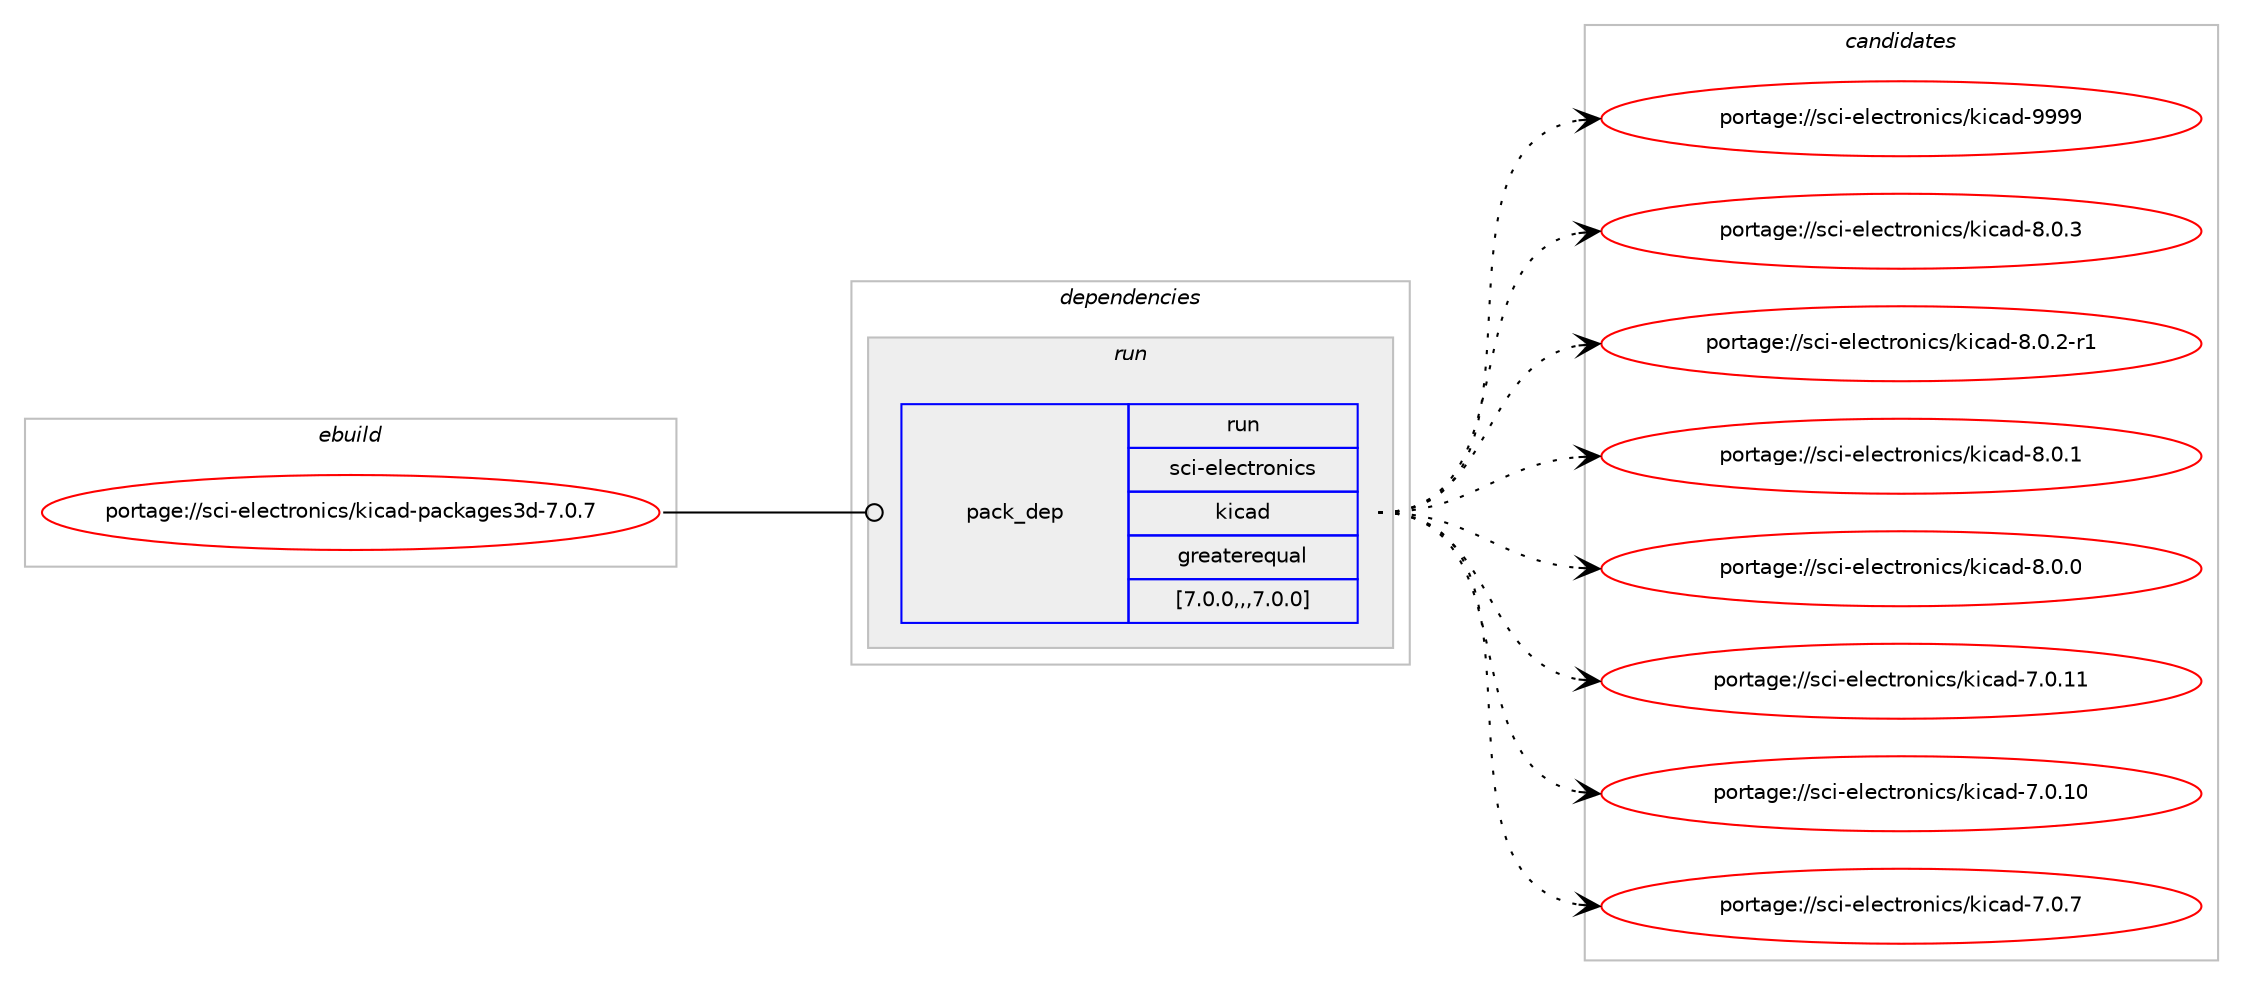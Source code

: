 digraph prolog {

# *************
# Graph options
# *************

newrank=true;
concentrate=true;
compound=true;
graph [rankdir=LR,fontname=Helvetica,fontsize=10,ranksep=1.5];#, ranksep=2.5, nodesep=0.2];
edge  [arrowhead=vee];
node  [fontname=Helvetica,fontsize=10];

# **********
# The ebuild
# **********

subgraph cluster_leftcol {
color=gray;
label=<<i>ebuild</i>>;
id [label="portage://sci-electronics/kicad-packages3d-7.0.7", color=red, width=4, href="../sci-electronics/kicad-packages3d-7.0.7.svg"];
}

# ****************
# The dependencies
# ****************

subgraph cluster_midcol {
color=gray;
label=<<i>dependencies</i>>;
subgraph cluster_compile {
fillcolor="#eeeeee";
style=filled;
label=<<i>compile</i>>;
}
subgraph cluster_compileandrun {
fillcolor="#eeeeee";
style=filled;
label=<<i>compile and run</i>>;
}
subgraph cluster_run {
fillcolor="#eeeeee";
style=filled;
label=<<i>run</i>>;
subgraph pack287792 {
dependency395064 [label=<<TABLE BORDER="0" CELLBORDER="1" CELLSPACING="0" CELLPADDING="4" WIDTH="220"><TR><TD ROWSPAN="6" CELLPADDING="30">pack_dep</TD></TR><TR><TD WIDTH="110">run</TD></TR><TR><TD>sci-electronics</TD></TR><TR><TD>kicad</TD></TR><TR><TD>greaterequal</TD></TR><TR><TD>[7.0.0,,,7.0.0]</TD></TR></TABLE>>, shape=none, color=blue];
}
id:e -> dependency395064:w [weight=20,style="solid",arrowhead="odot"];
}
}

# **************
# The candidates
# **************

subgraph cluster_choices {
rank=same;
color=gray;
label=<<i>candidates</i>>;

subgraph choice287792 {
color=black;
nodesep=1;
choice115991054510110810199116114111110105991154710710599971004557575757 [label="portage://sci-electronics/kicad-9999", color=red, width=4,href="../sci-electronics/kicad-9999.svg"];
choice11599105451011081019911611411111010599115471071059997100455646484651 [label="portage://sci-electronics/kicad-8.0.3", color=red, width=4,href="../sci-electronics/kicad-8.0.3.svg"];
choice115991054510110810199116114111110105991154710710599971004556464846504511449 [label="portage://sci-electronics/kicad-8.0.2-r1", color=red, width=4,href="../sci-electronics/kicad-8.0.2-r1.svg"];
choice11599105451011081019911611411111010599115471071059997100455646484649 [label="portage://sci-electronics/kicad-8.0.1", color=red, width=4,href="../sci-electronics/kicad-8.0.1.svg"];
choice11599105451011081019911611411111010599115471071059997100455646484648 [label="portage://sci-electronics/kicad-8.0.0", color=red, width=4,href="../sci-electronics/kicad-8.0.0.svg"];
choice1159910545101108101991161141111101059911547107105999710045554648464949 [label="portage://sci-electronics/kicad-7.0.11", color=red, width=4,href="../sci-electronics/kicad-7.0.11.svg"];
choice1159910545101108101991161141111101059911547107105999710045554648464948 [label="portage://sci-electronics/kicad-7.0.10", color=red, width=4,href="../sci-electronics/kicad-7.0.10.svg"];
choice11599105451011081019911611411111010599115471071059997100455546484655 [label="portage://sci-electronics/kicad-7.0.7", color=red, width=4,href="../sci-electronics/kicad-7.0.7.svg"];
dependency395064:e -> choice115991054510110810199116114111110105991154710710599971004557575757:w [style=dotted,weight="100"];
dependency395064:e -> choice11599105451011081019911611411111010599115471071059997100455646484651:w [style=dotted,weight="100"];
dependency395064:e -> choice115991054510110810199116114111110105991154710710599971004556464846504511449:w [style=dotted,weight="100"];
dependency395064:e -> choice11599105451011081019911611411111010599115471071059997100455646484649:w [style=dotted,weight="100"];
dependency395064:e -> choice11599105451011081019911611411111010599115471071059997100455646484648:w [style=dotted,weight="100"];
dependency395064:e -> choice1159910545101108101991161141111101059911547107105999710045554648464949:w [style=dotted,weight="100"];
dependency395064:e -> choice1159910545101108101991161141111101059911547107105999710045554648464948:w [style=dotted,weight="100"];
dependency395064:e -> choice11599105451011081019911611411111010599115471071059997100455546484655:w [style=dotted,weight="100"];
}
}

}
